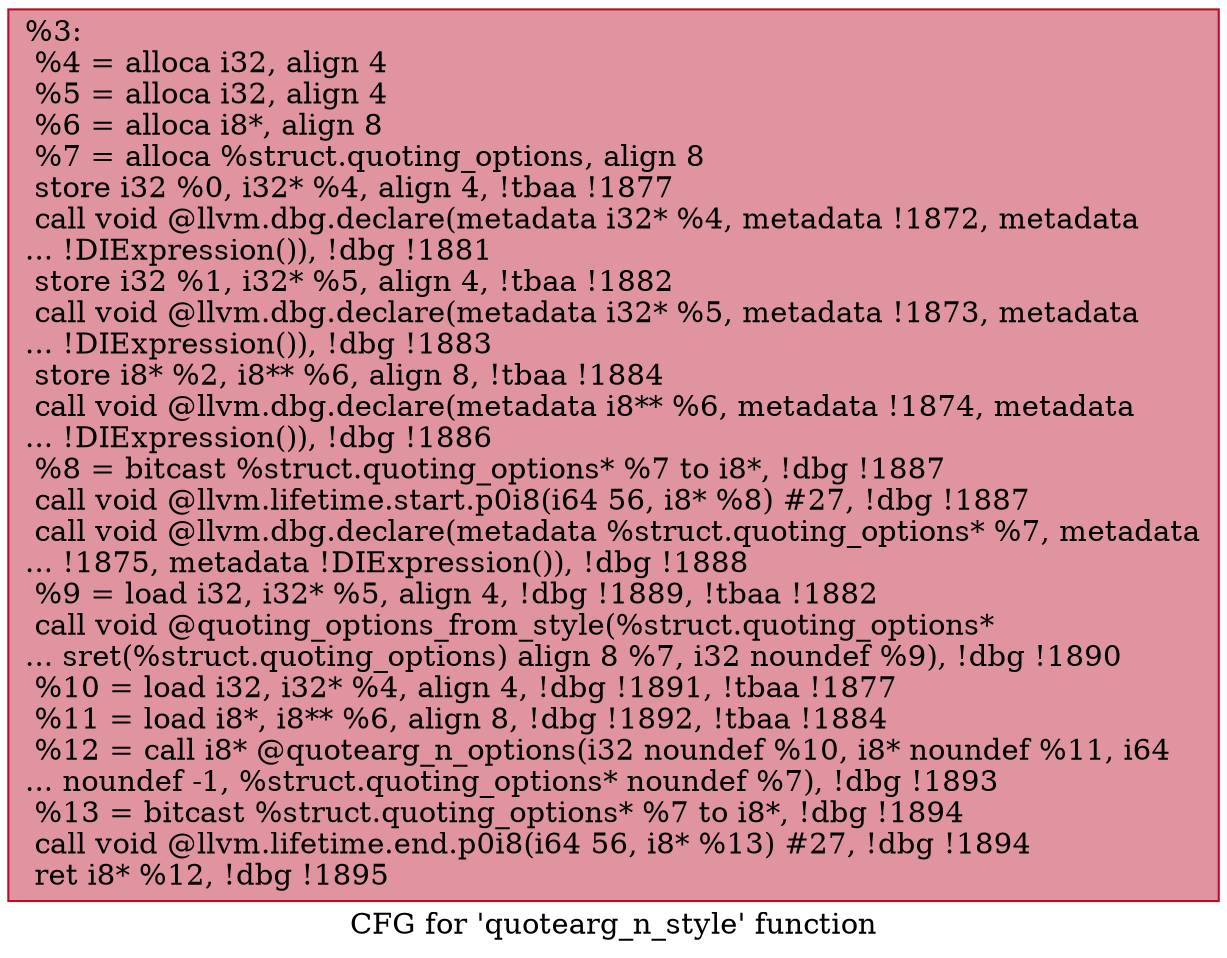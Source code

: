digraph "CFG for 'quotearg_n_style' function" {
	label="CFG for 'quotearg_n_style' function";

	Node0x24ee580 [shape=record,color="#b70d28ff", style=filled, fillcolor="#b70d2870",label="{%3:\l  %4 = alloca i32, align 4\l  %5 = alloca i32, align 4\l  %6 = alloca i8*, align 8\l  %7 = alloca %struct.quoting_options, align 8\l  store i32 %0, i32* %4, align 4, !tbaa !1877\l  call void @llvm.dbg.declare(metadata i32* %4, metadata !1872, metadata\l... !DIExpression()), !dbg !1881\l  store i32 %1, i32* %5, align 4, !tbaa !1882\l  call void @llvm.dbg.declare(metadata i32* %5, metadata !1873, metadata\l... !DIExpression()), !dbg !1883\l  store i8* %2, i8** %6, align 8, !tbaa !1884\l  call void @llvm.dbg.declare(metadata i8** %6, metadata !1874, metadata\l... !DIExpression()), !dbg !1886\l  %8 = bitcast %struct.quoting_options* %7 to i8*, !dbg !1887\l  call void @llvm.lifetime.start.p0i8(i64 56, i8* %8) #27, !dbg !1887\l  call void @llvm.dbg.declare(metadata %struct.quoting_options* %7, metadata\l... !1875, metadata !DIExpression()), !dbg !1888\l  %9 = load i32, i32* %5, align 4, !dbg !1889, !tbaa !1882\l  call void @quoting_options_from_style(%struct.quoting_options*\l... sret(%struct.quoting_options) align 8 %7, i32 noundef %9), !dbg !1890\l  %10 = load i32, i32* %4, align 4, !dbg !1891, !tbaa !1877\l  %11 = load i8*, i8** %6, align 8, !dbg !1892, !tbaa !1884\l  %12 = call i8* @quotearg_n_options(i32 noundef %10, i8* noundef %11, i64\l... noundef -1, %struct.quoting_options* noundef %7), !dbg !1893\l  %13 = bitcast %struct.quoting_options* %7 to i8*, !dbg !1894\l  call void @llvm.lifetime.end.p0i8(i64 56, i8* %13) #27, !dbg !1894\l  ret i8* %12, !dbg !1895\l}"];
}
